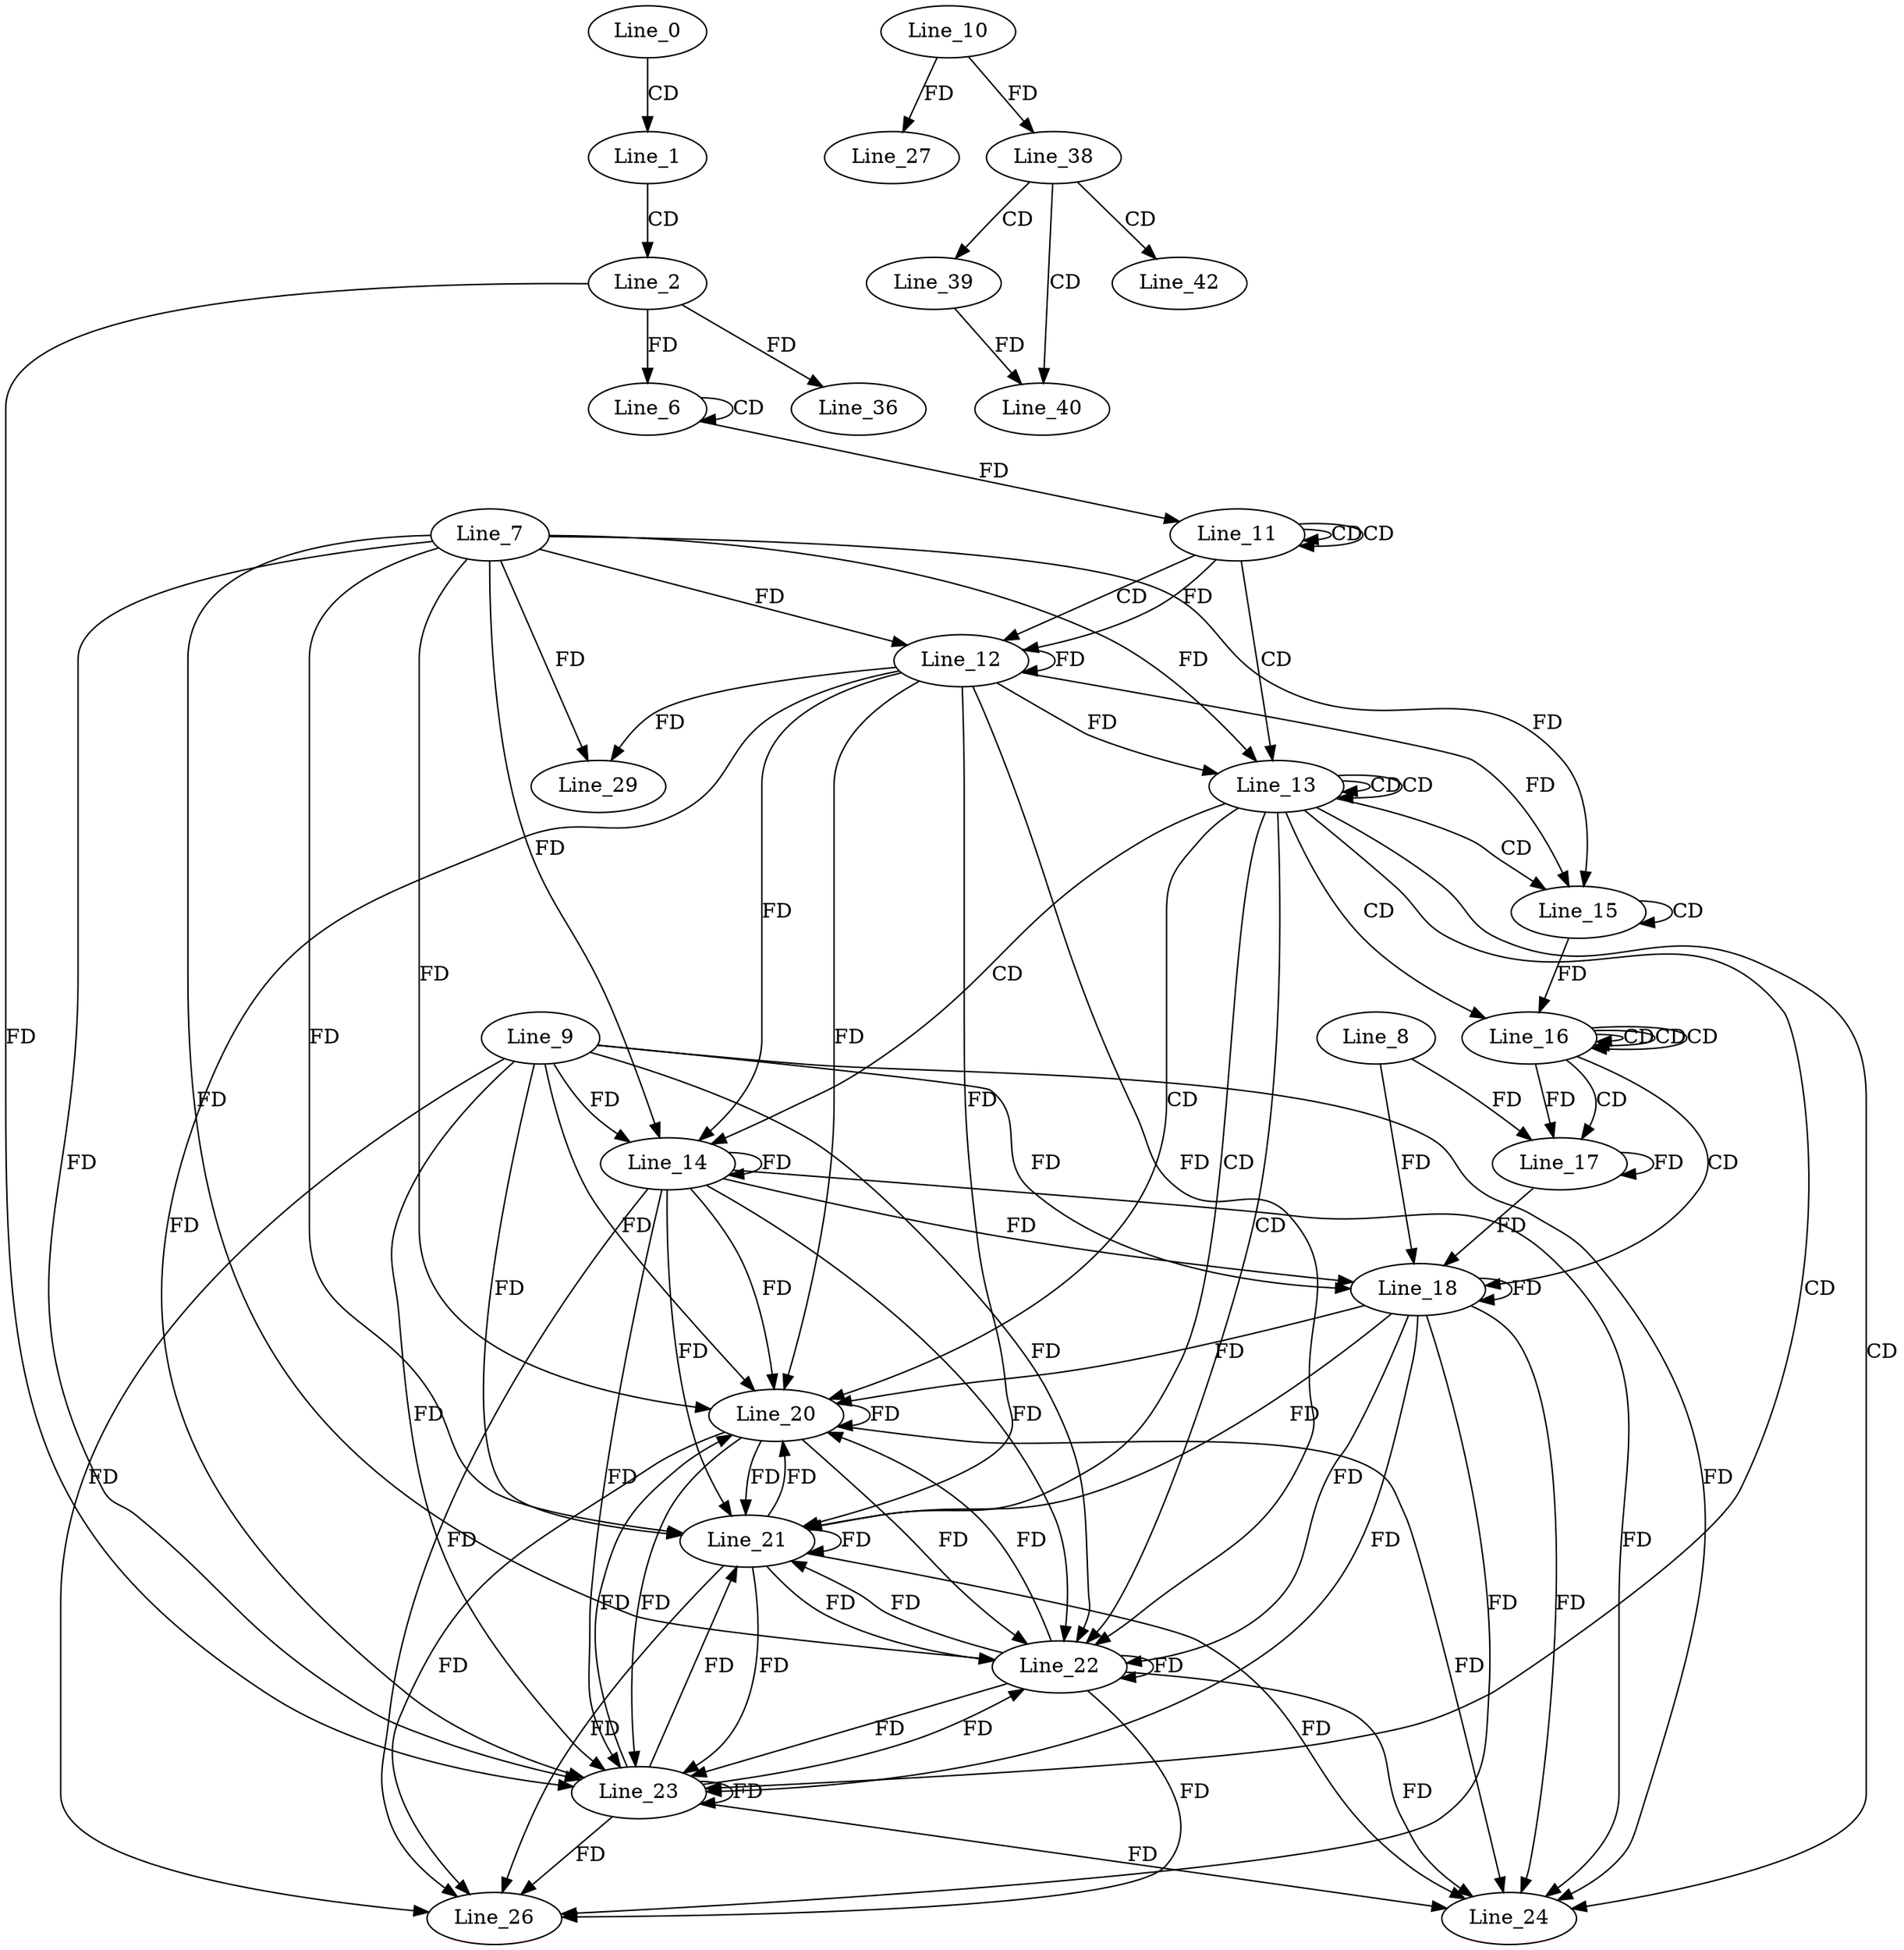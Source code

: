 digraph G {
  Line_0;
  Line_1;
  Line_2;
  Line_6;
  Line_6;
  Line_11;
  Line_11;
  Line_11;
  Line_11;
  Line_12;
  Line_7;
  Line_12;
  Line_13;
  Line_13;
  Line_13;
  Line_14;
  Line_9;
  Line_14;
  Line_15;
  Line_15;
  Line_16;
  Line_16;
  Line_16;
  Line_16;
  Line_17;
  Line_8;
  Line_17;
  Line_18;
  Line_18;
  Line_20;
  Line_20;
  Line_21;
  Line_21;
  Line_22;
  Line_22;
  Line_23;
  Line_23;
  Line_24;
  Line_26;
  Line_10;
  Line_27;
  Line_29;
  Line_36;
  Line_38;
  Line_39;
  Line_40;
  Line_42;
  Line_0 -> Line_1 [ label="CD" ];
  Line_1 -> Line_2 [ label="CD" ];
  Line_6 -> Line_6 [ label="CD" ];
  Line_2 -> Line_6 [ label="FD" ];
  Line_11 -> Line_11 [ label="CD" ];
  Line_11 -> Line_11 [ label="CD" ];
  Line_6 -> Line_11 [ label="FD" ];
  Line_11 -> Line_12 [ label="CD" ];
  Line_12 -> Line_12 [ label="FD" ];
  Line_7 -> Line_12 [ label="FD" ];
  Line_11 -> Line_12 [ label="FD" ];
  Line_11 -> Line_13 [ label="CD" ];
  Line_13 -> Line_13 [ label="CD" ];
  Line_13 -> Line_13 [ label="CD" ];
  Line_12 -> Line_13 [ label="FD" ];
  Line_7 -> Line_13 [ label="FD" ];
  Line_13 -> Line_14 [ label="CD" ];
  Line_14 -> Line_14 [ label="FD" ];
  Line_9 -> Line_14 [ label="FD" ];
  Line_12 -> Line_14 [ label="FD" ];
  Line_7 -> Line_14 [ label="FD" ];
  Line_13 -> Line_15 [ label="CD" ];
  Line_15 -> Line_15 [ label="CD" ];
  Line_12 -> Line_15 [ label="FD" ];
  Line_7 -> Line_15 [ label="FD" ];
  Line_13 -> Line_16 [ label="CD" ];
  Line_16 -> Line_16 [ label="CD" ];
  Line_16 -> Line_16 [ label="CD" ];
  Line_16 -> Line_16 [ label="CD" ];
  Line_15 -> Line_16 [ label="FD" ];
  Line_16 -> Line_17 [ label="CD" ];
  Line_17 -> Line_17 [ label="FD" ];
  Line_8 -> Line_17 [ label="FD" ];
  Line_16 -> Line_17 [ label="FD" ];
  Line_16 -> Line_18 [ label="CD" ];
  Line_18 -> Line_18 [ label="FD" ];
  Line_14 -> Line_18 [ label="FD" ];
  Line_9 -> Line_18 [ label="FD" ];
  Line_17 -> Line_18 [ label="FD" ];
  Line_8 -> Line_18 [ label="FD" ];
  Line_13 -> Line_20 [ label="CD" ];
  Line_18 -> Line_20 [ label="FD" ];
  Line_14 -> Line_20 [ label="FD" ];
  Line_20 -> Line_20 [ label="FD" ];
  Line_9 -> Line_20 [ label="FD" ];
  Line_12 -> Line_20 [ label="FD" ];
  Line_7 -> Line_20 [ label="FD" ];
  Line_13 -> Line_21 [ label="CD" ];
  Line_18 -> Line_21 [ label="FD" ];
  Line_14 -> Line_21 [ label="FD" ];
  Line_20 -> Line_21 [ label="FD" ];
  Line_21 -> Line_21 [ label="FD" ];
  Line_9 -> Line_21 [ label="FD" ];
  Line_12 -> Line_21 [ label="FD" ];
  Line_7 -> Line_21 [ label="FD" ];
  Line_13 -> Line_22 [ label="CD" ];
  Line_18 -> Line_22 [ label="FD" ];
  Line_14 -> Line_22 [ label="FD" ];
  Line_20 -> Line_22 [ label="FD" ];
  Line_21 -> Line_22 [ label="FD" ];
  Line_22 -> Line_22 [ label="FD" ];
  Line_9 -> Line_22 [ label="FD" ];
  Line_12 -> Line_22 [ label="FD" ];
  Line_7 -> Line_22 [ label="FD" ];
  Line_13 -> Line_23 [ label="CD" ];
  Line_18 -> Line_23 [ label="FD" ];
  Line_14 -> Line_23 [ label="FD" ];
  Line_20 -> Line_23 [ label="FD" ];
  Line_21 -> Line_23 [ label="FD" ];
  Line_22 -> Line_23 [ label="FD" ];
  Line_23 -> Line_23 [ label="FD" ];
  Line_9 -> Line_23 [ label="FD" ];
  Line_12 -> Line_23 [ label="FD" ];
  Line_7 -> Line_23 [ label="FD" ];
  Line_2 -> Line_23 [ label="FD" ];
  Line_13 -> Line_24 [ label="CD" ];
  Line_18 -> Line_24 [ label="FD" ];
  Line_14 -> Line_24 [ label="FD" ];
  Line_20 -> Line_24 [ label="FD" ];
  Line_21 -> Line_24 [ label="FD" ];
  Line_22 -> Line_24 [ label="FD" ];
  Line_23 -> Line_24 [ label="FD" ];
  Line_9 -> Line_24 [ label="FD" ];
  Line_18 -> Line_26 [ label="FD" ];
  Line_14 -> Line_26 [ label="FD" ];
  Line_20 -> Line_26 [ label="FD" ];
  Line_21 -> Line_26 [ label="FD" ];
  Line_22 -> Line_26 [ label="FD" ];
  Line_23 -> Line_26 [ label="FD" ];
  Line_9 -> Line_26 [ label="FD" ];
  Line_10 -> Line_27 [ label="FD" ];
  Line_12 -> Line_29 [ label="FD" ];
  Line_7 -> Line_29 [ label="FD" ];
  Line_2 -> Line_36 [ label="FD" ];
  Line_10 -> Line_38 [ label="FD" ];
  Line_38 -> Line_39 [ label="CD" ];
  Line_38 -> Line_40 [ label="CD" ];
  Line_39 -> Line_40 [ label="FD" ];
  Line_38 -> Line_42 [ label="CD" ];
  Line_21 -> Line_20 [ label="FD" ];
  Line_22 -> Line_20 [ label="FD" ];
  Line_23 -> Line_20 [ label="FD" ];
  Line_22 -> Line_21 [ label="FD" ];
  Line_23 -> Line_21 [ label="FD" ];
  Line_23 -> Line_22 [ label="FD" ];
}
